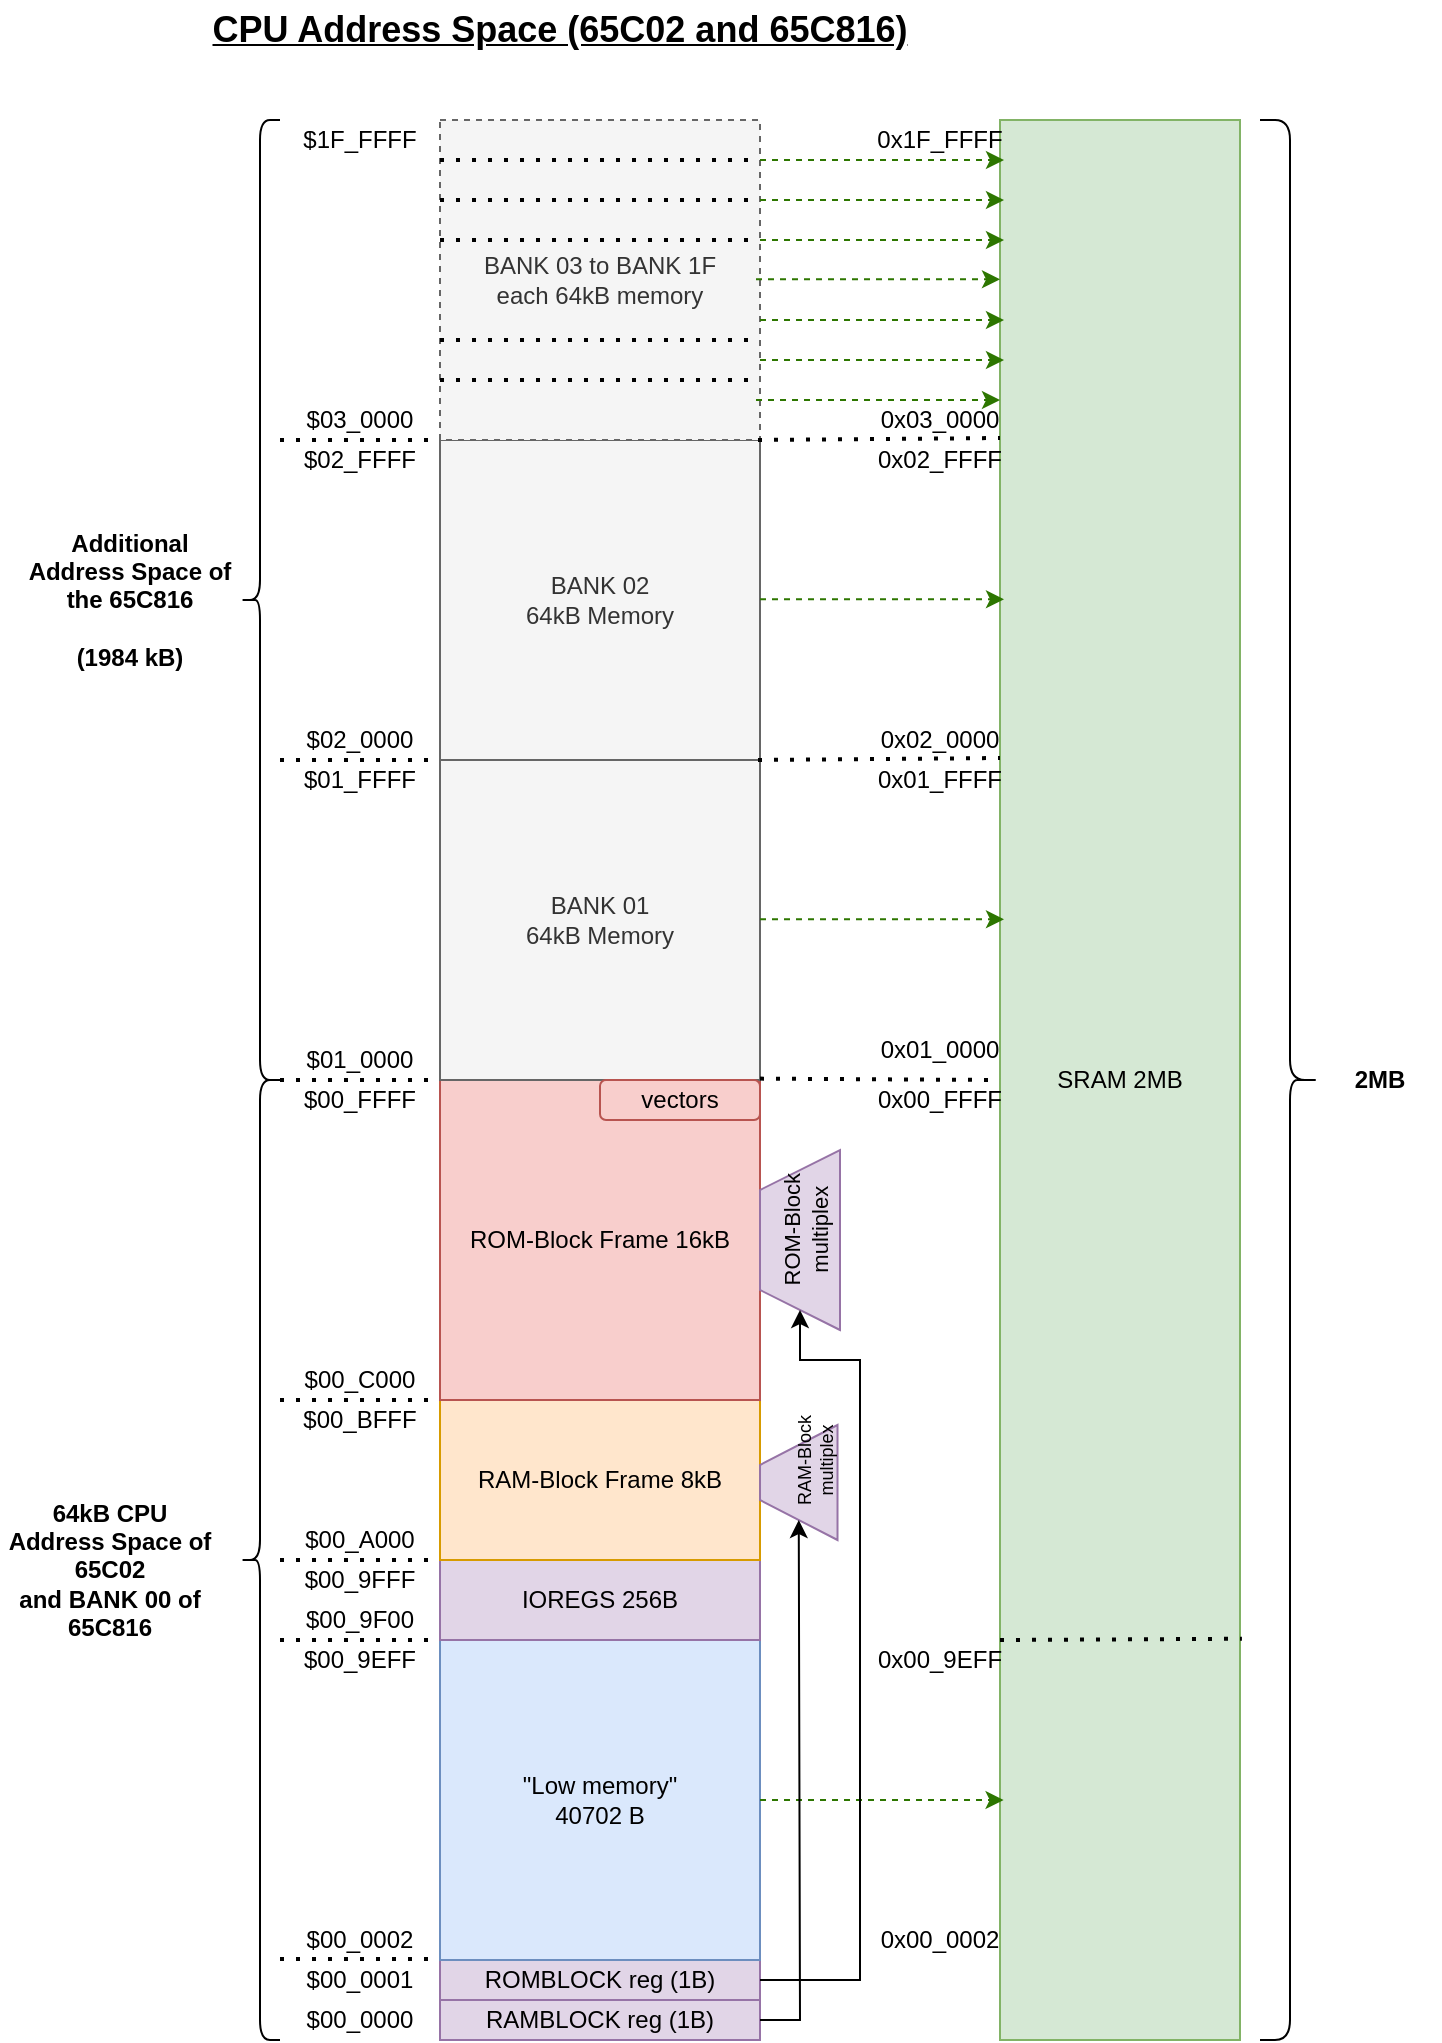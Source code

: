 <mxfile version="23.1.2" type="device">
  <diagram name="Stránka-1" id="9TbMdHD4nd3kqVQhIjSj">
    <mxGraphModel dx="1235" dy="1825" grid="1" gridSize="10" guides="1" tooltips="1" connect="1" arrows="1" fold="1" page="1" pageScale="1" pageWidth="827" pageHeight="1169" math="0" shadow="0">
      <root>
        <mxCell id="0" />
        <mxCell id="1" parent="0" />
        <mxCell id="b-667IZJgg0mZAFJ5Uud-1" value="RAMBLOCK reg (1B)" style="rounded=0;whiteSpace=wrap;html=1;fillColor=#e1d5e7;strokeColor=#9673a6;" vertex="1" parent="1">
          <mxGeometry x="320" y="780" width="160" height="20" as="geometry" />
        </mxCell>
        <mxCell id="b-667IZJgg0mZAFJ5Uud-4" value="ROMBLOCK reg (1B)" style="rounded=0;whiteSpace=wrap;html=1;fillColor=#e1d5e7;strokeColor=#9673a6;" vertex="1" parent="1">
          <mxGeometry x="320" y="760" width="160" height="20" as="geometry" />
        </mxCell>
        <mxCell id="b-667IZJgg0mZAFJ5Uud-6" value="&lt;div&gt;&quot;Low memory&quot; &lt;br&gt;40702 B&lt;br&gt;&lt;/div&gt;" style="rounded=0;whiteSpace=wrap;html=1;fillColor=#dae8fc;strokeColor=#6c8ebf;" vertex="1" parent="1">
          <mxGeometry x="320" y="600" width="160" height="160" as="geometry" />
        </mxCell>
        <mxCell id="b-667IZJgg0mZAFJ5Uud-7" value="$00_0000" style="text;html=1;strokeColor=none;fillColor=none;align=center;verticalAlign=middle;whiteSpace=wrap;rounded=0;" vertex="1" parent="1">
          <mxGeometry x="250" y="790" width="60" as="geometry" />
        </mxCell>
        <mxCell id="b-667IZJgg0mZAFJ5Uud-8" value="$00_0001" style="text;html=1;strokeColor=none;fillColor=none;align=center;verticalAlign=middle;whiteSpace=wrap;rounded=0;" vertex="1" parent="1">
          <mxGeometry x="250" y="770" width="60" as="geometry" />
        </mxCell>
        <mxCell id="b-667IZJgg0mZAFJ5Uud-9" value="$00_0002" style="text;html=1;strokeColor=none;fillColor=none;align=center;verticalAlign=middle;whiteSpace=wrap;rounded=0;" vertex="1" parent="1">
          <mxGeometry x="250" y="750" width="60" as="geometry" />
        </mxCell>
        <mxCell id="b-667IZJgg0mZAFJ5Uud-10" value="$00_9EFF" style="text;html=1;strokeColor=none;fillColor=none;align=center;verticalAlign=middle;whiteSpace=wrap;rounded=0;" vertex="1" parent="1">
          <mxGeometry x="250" y="610" width="60" as="geometry" />
        </mxCell>
        <mxCell id="b-667IZJgg0mZAFJ5Uud-11" value="IOREGS 256B" style="rounded=0;whiteSpace=wrap;html=1;fillColor=#e1d5e7;strokeColor=#9673a6;" vertex="1" parent="1">
          <mxGeometry x="320" y="560" width="160" height="40" as="geometry" />
        </mxCell>
        <mxCell id="b-667IZJgg0mZAFJ5Uud-12" value="$00_9F00" style="text;html=1;strokeColor=none;fillColor=none;align=center;verticalAlign=middle;whiteSpace=wrap;rounded=0;" vertex="1" parent="1">
          <mxGeometry x="250" y="590" width="60" as="geometry" />
        </mxCell>
        <mxCell id="b-667IZJgg0mZAFJ5Uud-13" value="$00_9FFF" style="text;html=1;strokeColor=none;fillColor=none;align=center;verticalAlign=middle;whiteSpace=wrap;rounded=0;" vertex="1" parent="1">
          <mxGeometry x="250" y="570" width="60" as="geometry" />
        </mxCell>
        <mxCell id="b-667IZJgg0mZAFJ5Uud-14" value="" style="endArrow=none;dashed=1;html=1;dashPattern=1 3;strokeWidth=2;rounded=0;entryX=0;entryY=1;entryDx=0;entryDy=0;" edge="1" parent="1" target="b-667IZJgg0mZAFJ5Uud-11">
          <mxGeometry width="50" height="50" relative="1" as="geometry">
            <mxPoint x="240" y="600" as="sourcePoint" />
            <mxPoint x="390" y="620" as="targetPoint" />
          </mxGeometry>
        </mxCell>
        <mxCell id="b-667IZJgg0mZAFJ5Uud-15" value="" style="endArrow=none;dashed=1;html=1;dashPattern=1 3;strokeWidth=2;rounded=0;entryX=0;entryY=1;entryDx=0;entryDy=0;" edge="1" parent="1">
          <mxGeometry width="50" height="50" relative="1" as="geometry">
            <mxPoint x="240" y="759.52" as="sourcePoint" />
            <mxPoint x="320" y="759.52" as="targetPoint" />
          </mxGeometry>
        </mxCell>
        <mxCell id="b-667IZJgg0mZAFJ5Uud-16" value="RAM-Block Frame 8kB" style="rounded=0;whiteSpace=wrap;html=1;fillColor=#ffe6cc;strokeColor=#d79b00;" vertex="1" parent="1">
          <mxGeometry x="320" y="480" width="160" height="80" as="geometry" />
        </mxCell>
        <mxCell id="b-667IZJgg0mZAFJ5Uud-17" value="ROM-Block Frame 16kB" style="rounded=0;whiteSpace=wrap;html=1;fillColor=#f8cecc;strokeColor=#b85450;" vertex="1" parent="1">
          <mxGeometry x="320" y="320" width="160" height="160" as="geometry" />
        </mxCell>
        <mxCell id="b-667IZJgg0mZAFJ5Uud-18" value="" style="endArrow=none;dashed=1;html=1;dashPattern=1 3;strokeWidth=2;rounded=0;entryX=0;entryY=1;entryDx=0;entryDy=0;" edge="1" parent="1">
          <mxGeometry width="50" height="50" relative="1" as="geometry">
            <mxPoint x="240" y="560" as="sourcePoint" />
            <mxPoint x="320" y="560" as="targetPoint" />
          </mxGeometry>
        </mxCell>
        <mxCell id="b-667IZJgg0mZAFJ5Uud-19" value="$00_A000" style="text;html=1;strokeColor=none;fillColor=none;align=center;verticalAlign=middle;whiteSpace=wrap;rounded=0;" vertex="1" parent="1">
          <mxGeometry x="250" y="550" width="60" as="geometry" />
        </mxCell>
        <mxCell id="b-667IZJgg0mZAFJ5Uud-20" value="$00_BFFF" style="text;html=1;strokeColor=none;fillColor=none;align=center;verticalAlign=middle;whiteSpace=wrap;rounded=0;" vertex="1" parent="1">
          <mxGeometry x="250" y="490" width="60" as="geometry" />
        </mxCell>
        <mxCell id="b-667IZJgg0mZAFJ5Uud-21" value="" style="endArrow=none;dashed=1;html=1;dashPattern=1 3;strokeWidth=2;rounded=0;entryX=0;entryY=1;entryDx=0;entryDy=0;" edge="1" parent="1">
          <mxGeometry width="50" height="50" relative="1" as="geometry">
            <mxPoint x="240" y="480" as="sourcePoint" />
            <mxPoint x="320" y="480" as="targetPoint" />
          </mxGeometry>
        </mxCell>
        <mxCell id="b-667IZJgg0mZAFJ5Uud-23" value="$00_C000" style="text;html=1;strokeColor=none;fillColor=none;align=center;verticalAlign=middle;whiteSpace=wrap;rounded=0;" vertex="1" parent="1">
          <mxGeometry x="250" y="470" width="60" as="geometry" />
        </mxCell>
        <mxCell id="b-667IZJgg0mZAFJ5Uud-24" value="$00_FFFF" style="text;html=1;strokeColor=none;fillColor=none;align=center;verticalAlign=middle;whiteSpace=wrap;rounded=0;" vertex="1" parent="1">
          <mxGeometry x="250" y="330" width="60" as="geometry" />
        </mxCell>
        <mxCell id="b-667IZJgg0mZAFJ5Uud-25" value="" style="shape=curlyBracket;whiteSpace=wrap;html=1;rounded=1;labelPosition=left;verticalLabelPosition=middle;align=right;verticalAlign=middle;" vertex="1" parent="1">
          <mxGeometry x="220" y="320" width="20" height="480" as="geometry" />
        </mxCell>
        <mxCell id="b-667IZJgg0mZAFJ5Uud-26" value="&lt;div&gt;&lt;span&gt;64kB CPU Address Space of&lt;/span&gt;&lt;br&gt;&lt;/div&gt;&lt;div&gt;65C02&lt;/div&gt;&lt;div&gt;and BANK 00 of 65C816&lt;/div&gt;" style="text;html=1;strokeColor=none;fillColor=none;align=center;verticalAlign=middle;whiteSpace=wrap;rounded=0;fontStyle=1" vertex="1" parent="1">
          <mxGeometry x="100" y="520" width="110" height="90" as="geometry" />
        </mxCell>
        <mxCell id="b-667IZJgg0mZAFJ5Uud-27" value="BANK 01&lt;br&gt;64kB Memory" style="rounded=0;whiteSpace=wrap;html=1;fillColor=#f5f5f5;strokeColor=#666666;fontColor=#333333;" vertex="1" parent="1">
          <mxGeometry x="320" y="160" width="160" height="160" as="geometry" />
        </mxCell>
        <mxCell id="b-667IZJgg0mZAFJ5Uud-28" value="&lt;div&gt;BANK 02&lt;/div&gt;&lt;div&gt;64kB Memory&lt;/div&gt;" style="rounded=0;whiteSpace=wrap;html=1;fillColor=#f5f5f5;fontColor=#333333;strokeColor=#666666;" vertex="1" parent="1">
          <mxGeometry x="320" width="160" height="160" as="geometry" />
        </mxCell>
        <mxCell id="b-667IZJgg0mZAFJ5Uud-29" value="&lt;div&gt;BANK 03 to BANK 1F&lt;/div&gt;&lt;div&gt;each 64kB memory&lt;br&gt;&lt;/div&gt;" style="rounded=0;whiteSpace=wrap;html=1;dashed=1;fillColor=#f5f5f5;fontColor=#333333;strokeColor=#666666;" vertex="1" parent="1">
          <mxGeometry x="320" y="-160" width="160" height="160" as="geometry" />
        </mxCell>
        <mxCell id="b-667IZJgg0mZAFJ5Uud-30" value="" style="shape=curlyBracket;whiteSpace=wrap;html=1;rounded=1;labelPosition=left;verticalLabelPosition=middle;align=right;verticalAlign=middle;" vertex="1" parent="1">
          <mxGeometry x="220" y="-160" width="20" height="480" as="geometry" />
        </mxCell>
        <mxCell id="b-667IZJgg0mZAFJ5Uud-31" value="&lt;div&gt;&lt;span&gt;Additional Address Space of the 65C816&lt;br&gt;&lt;/span&gt;&lt;/div&gt;&lt;br&gt;(1984 kB)" style="text;html=1;strokeColor=none;fillColor=none;align=center;verticalAlign=middle;whiteSpace=wrap;rounded=0;fontStyle=1" vertex="1" parent="1">
          <mxGeometry x="110" y="35" width="110" height="90" as="geometry" />
        </mxCell>
        <mxCell id="b-667IZJgg0mZAFJ5Uud-34" value="" style="endArrow=none;dashed=1;html=1;dashPattern=1 3;strokeWidth=2;rounded=0;entryX=0;entryY=1;entryDx=0;entryDy=0;" edge="1" parent="1">
          <mxGeometry width="50" height="50" relative="1" as="geometry">
            <mxPoint x="240" y="320" as="sourcePoint" />
            <mxPoint x="320" y="320" as="targetPoint" />
          </mxGeometry>
        </mxCell>
        <mxCell id="b-667IZJgg0mZAFJ5Uud-35" value="$01_0000" style="text;html=1;strokeColor=none;fillColor=none;align=center;verticalAlign=middle;whiteSpace=wrap;rounded=0;" vertex="1" parent="1">
          <mxGeometry x="250" y="310" width="60" as="geometry" />
        </mxCell>
        <mxCell id="b-667IZJgg0mZAFJ5Uud-36" value="$01_FFFF" style="text;html=1;strokeColor=none;fillColor=none;align=center;verticalAlign=middle;whiteSpace=wrap;rounded=0;" vertex="1" parent="1">
          <mxGeometry x="250" y="170" width="60" as="geometry" />
        </mxCell>
        <mxCell id="b-667IZJgg0mZAFJ5Uud-37" value="$02_0000" style="text;html=1;strokeColor=none;fillColor=none;align=center;verticalAlign=middle;whiteSpace=wrap;rounded=0;" vertex="1" parent="1">
          <mxGeometry x="250" y="150" width="60" as="geometry" />
        </mxCell>
        <mxCell id="b-667IZJgg0mZAFJ5Uud-38" value="$02_FFFF" style="text;html=1;strokeColor=none;fillColor=none;align=center;verticalAlign=middle;whiteSpace=wrap;rounded=0;" vertex="1" parent="1">
          <mxGeometry x="250" y="10" width="60" as="geometry" />
        </mxCell>
        <mxCell id="b-667IZJgg0mZAFJ5Uud-39" value="$03_0000" style="text;html=1;strokeColor=none;fillColor=none;align=center;verticalAlign=middle;whiteSpace=wrap;rounded=0;" vertex="1" parent="1">
          <mxGeometry x="250" y="-10" width="60" as="geometry" />
        </mxCell>
        <mxCell id="b-667IZJgg0mZAFJ5Uud-40" value="$1F_FFFF" style="text;html=1;strokeColor=none;fillColor=none;align=center;verticalAlign=middle;whiteSpace=wrap;rounded=0;" vertex="1" parent="1">
          <mxGeometry x="250" y="-150" width="60" as="geometry" />
        </mxCell>
        <mxCell id="b-667IZJgg0mZAFJ5Uud-42" value="" style="endArrow=none;dashed=1;html=1;dashPattern=1 3;strokeWidth=2;rounded=0;entryX=0;entryY=1;entryDx=0;entryDy=0;" edge="1" parent="1">
          <mxGeometry width="50" height="50" relative="1" as="geometry">
            <mxPoint x="240" y="160" as="sourcePoint" />
            <mxPoint x="320" y="160" as="targetPoint" />
          </mxGeometry>
        </mxCell>
        <mxCell id="b-667IZJgg0mZAFJ5Uud-43" value="" style="endArrow=none;dashed=1;html=1;dashPattern=1 3;strokeWidth=2;rounded=0;entryX=0;entryY=1;entryDx=0;entryDy=0;" edge="1" parent="1">
          <mxGeometry width="50" height="50" relative="1" as="geometry">
            <mxPoint x="240" as="sourcePoint" />
            <mxPoint x="320" as="targetPoint" />
          </mxGeometry>
        </mxCell>
        <mxCell id="b-667IZJgg0mZAFJ5Uud-44" value="" style="endArrow=none;dashed=1;html=1;dashPattern=1 3;strokeWidth=2;rounded=0;" edge="1" parent="1">
          <mxGeometry width="50" height="50" relative="1" as="geometry">
            <mxPoint x="320" y="-30" as="sourcePoint" />
            <mxPoint x="480" y="-30" as="targetPoint" />
          </mxGeometry>
        </mxCell>
        <mxCell id="b-667IZJgg0mZAFJ5Uud-45" value="" style="endArrow=none;dashed=1;html=1;dashPattern=1 3;strokeWidth=2;rounded=0;" edge="1" parent="1">
          <mxGeometry width="50" height="50" relative="1" as="geometry">
            <mxPoint x="320" y="-50" as="sourcePoint" />
            <mxPoint x="480" y="-50" as="targetPoint" />
          </mxGeometry>
        </mxCell>
        <mxCell id="b-667IZJgg0mZAFJ5Uud-46" value="" style="endArrow=none;dashed=1;html=1;dashPattern=1 3;strokeWidth=2;rounded=0;" edge="1" parent="1">
          <mxGeometry width="50" height="50" relative="1" as="geometry">
            <mxPoint x="320" y="-100" as="sourcePoint" />
            <mxPoint x="480" y="-100" as="targetPoint" />
          </mxGeometry>
        </mxCell>
        <mxCell id="b-667IZJgg0mZAFJ5Uud-47" value="" style="endArrow=none;dashed=1;html=1;dashPattern=1 3;strokeWidth=2;rounded=0;" edge="1" parent="1">
          <mxGeometry width="50" height="50" relative="1" as="geometry">
            <mxPoint x="320" y="-120" as="sourcePoint" />
            <mxPoint x="480" y="-120" as="targetPoint" />
          </mxGeometry>
        </mxCell>
        <mxCell id="b-667IZJgg0mZAFJ5Uud-48" value="" style="endArrow=none;dashed=1;html=1;dashPattern=1 3;strokeWidth=2;rounded=0;" edge="1" parent="1">
          <mxGeometry width="50" height="50" relative="1" as="geometry">
            <mxPoint x="320" y="-140" as="sourcePoint" />
            <mxPoint x="480" y="-140" as="targetPoint" />
          </mxGeometry>
        </mxCell>
        <mxCell id="b-667IZJgg0mZAFJ5Uud-49" value="SRAM 2MB" style="rounded=0;whiteSpace=wrap;html=1;fillColor=#d5e8d4;strokeColor=#82b366;" vertex="1" parent="1">
          <mxGeometry x="600" y="-160" width="120" height="960" as="geometry" />
        </mxCell>
        <mxCell id="b-667IZJgg0mZAFJ5Uud-50" value="" style="shape=curlyBracket;whiteSpace=wrap;html=1;rounded=1;flipH=1;labelPosition=right;verticalLabelPosition=middle;align=left;verticalAlign=middle;" vertex="1" parent="1">
          <mxGeometry x="730" y="-160" width="30" height="960" as="geometry" />
        </mxCell>
        <mxCell id="b-667IZJgg0mZAFJ5Uud-51" value="2MB" style="text;html=1;strokeColor=none;fillColor=none;align=center;verticalAlign=middle;whiteSpace=wrap;rounded=0;fontStyle=1" vertex="1" parent="1">
          <mxGeometry x="760" y="305" width="60" height="30" as="geometry" />
        </mxCell>
        <mxCell id="b-667IZJgg0mZAFJ5Uud-52" value="" style="endArrow=none;dashed=1;html=1;dashPattern=1 3;strokeWidth=2;rounded=0;entryX=1.008;entryY=0.791;entryDx=0;entryDy=0;entryPerimeter=0;" edge="1" parent="1" target="b-667IZJgg0mZAFJ5Uud-49">
          <mxGeometry width="50" height="50" relative="1" as="geometry">
            <mxPoint x="600" y="600" as="sourcePoint" />
            <mxPoint x="680" y="600" as="targetPoint" />
          </mxGeometry>
        </mxCell>
        <mxCell id="b-667IZJgg0mZAFJ5Uud-53" value="" style="endArrow=classic;html=1;rounded=0;entryX=0.015;entryY=0.875;entryDx=0;entryDy=0;entryPerimeter=0;dashed=1;fillColor=#60a917;strokeColor=#2D7600;" edge="1" parent="1" target="b-667IZJgg0mZAFJ5Uud-49">
          <mxGeometry width="50" height="50" relative="1" as="geometry">
            <mxPoint x="480" y="680" as="sourcePoint" />
            <mxPoint x="530" y="630" as="targetPoint" />
          </mxGeometry>
        </mxCell>
        <mxCell id="b-667IZJgg0mZAFJ5Uud-54" value="0x00_0002" style="text;html=1;strokeColor=none;fillColor=none;align=center;verticalAlign=middle;whiteSpace=wrap;rounded=0;" vertex="1" parent="1">
          <mxGeometry x="540" y="750" width="60" as="geometry" />
        </mxCell>
        <mxCell id="b-667IZJgg0mZAFJ5Uud-55" value="0x00_9EFF" style="text;html=1;strokeColor=none;fillColor=none;align=center;verticalAlign=middle;whiteSpace=wrap;rounded=0;" vertex="1" parent="1">
          <mxGeometry x="540" y="610" width="60" as="geometry" />
        </mxCell>
        <mxCell id="b-667IZJgg0mZAFJ5Uud-56" value="" style="shape=trapezoid;perimeter=trapezoidPerimeter;whiteSpace=wrap;html=1;fixedSize=1;rotation=-90;fillColor=#e1d5e7;strokeColor=#9673a6;" vertex="1" parent="1">
          <mxGeometry x="455" y="380" width="90" height="40" as="geometry" />
        </mxCell>
        <mxCell id="b-667IZJgg0mZAFJ5Uud-57" value="" style="shape=trapezoid;perimeter=trapezoidPerimeter;whiteSpace=wrap;html=1;fixedSize=1;rotation=-90;fillColor=#e1d5e7;strokeColor=#9673a6;" vertex="1" parent="1">
          <mxGeometry x="470.63" y="501.88" width="57.5" height="38.75" as="geometry" />
        </mxCell>
        <mxCell id="b-667IZJgg0mZAFJ5Uud-73" value="" style="edgeStyle=orthogonalEdgeStyle;rounded=0;orthogonalLoop=1;jettySize=auto;html=1;" edge="1" parent="1" source="b-667IZJgg0mZAFJ5Uud-59" target="b-667IZJgg0mZAFJ5Uud-49">
          <mxGeometry relative="1" as="geometry" />
        </mxCell>
        <mxCell id="b-667IZJgg0mZAFJ5Uud-59" value="0x01_0000" style="text;html=1;strokeColor=none;fillColor=none;align=center;verticalAlign=middle;whiteSpace=wrap;rounded=0;" vertex="1" parent="1">
          <mxGeometry x="540" y="305" width="60" as="geometry" />
        </mxCell>
        <mxCell id="b-667IZJgg0mZAFJ5Uud-60" value="" style="endArrow=none;dashed=1;html=1;dashPattern=1 3;strokeWidth=2;rounded=0;entryX=1.008;entryY=0.791;entryDx=0;entryDy=0;entryPerimeter=0;" edge="1" parent="1">
          <mxGeometry width="50" height="50" relative="1" as="geometry">
            <mxPoint x="479" y="160" as="sourcePoint" />
            <mxPoint x="600" y="159" as="targetPoint" />
          </mxGeometry>
        </mxCell>
        <mxCell id="b-667IZJgg0mZAFJ5Uud-61" value="0x01_FFFF" style="text;html=1;strokeColor=none;fillColor=none;align=center;verticalAlign=middle;whiteSpace=wrap;rounded=0;" vertex="1" parent="1">
          <mxGeometry x="540" y="170" width="60" as="geometry" />
        </mxCell>
        <mxCell id="b-667IZJgg0mZAFJ5Uud-62" value="" style="endArrow=classic;html=1;rounded=0;entryX=0.015;entryY=0.875;entryDx=0;entryDy=0;entryPerimeter=0;dashed=1;fillColor=#60a917;strokeColor=#2D7600;" edge="1" parent="1">
          <mxGeometry width="50" height="50" relative="1" as="geometry">
            <mxPoint x="480" y="239.67" as="sourcePoint" />
            <mxPoint x="602" y="239.67" as="targetPoint" />
          </mxGeometry>
        </mxCell>
        <mxCell id="b-667IZJgg0mZAFJ5Uud-63" value="" style="endArrow=classic;html=1;rounded=0;entryX=0.015;entryY=0.875;entryDx=0;entryDy=0;entryPerimeter=0;dashed=1;fillColor=#60a917;strokeColor=#2D7600;" edge="1" parent="1">
          <mxGeometry width="50" height="50" relative="1" as="geometry">
            <mxPoint x="480" y="79.67" as="sourcePoint" />
            <mxPoint x="602" y="79.67" as="targetPoint" />
          </mxGeometry>
        </mxCell>
        <mxCell id="b-667IZJgg0mZAFJ5Uud-64" value="" style="endArrow=classic;html=1;rounded=0;entryX=0.015;entryY=0.875;entryDx=0;entryDy=0;entryPerimeter=0;fillColor=#60a917;strokeColor=#2D7600;dashed=1;" edge="1" parent="1">
          <mxGeometry width="50" height="50" relative="1" as="geometry">
            <mxPoint x="478" y="-20.0" as="sourcePoint" />
            <mxPoint x="600" y="-20.0" as="targetPoint" />
          </mxGeometry>
        </mxCell>
        <mxCell id="b-667IZJgg0mZAFJ5Uud-65" value="" style="endArrow=classic;html=1;rounded=0;entryX=0.015;entryY=0.875;entryDx=0;entryDy=0;entryPerimeter=0;fillColor=#60a917;strokeColor=#2D7600;dashed=1;" edge="1" parent="1">
          <mxGeometry width="50" height="50" relative="1" as="geometry">
            <mxPoint x="480" y="-40" as="sourcePoint" />
            <mxPoint x="602" y="-40" as="targetPoint" />
          </mxGeometry>
        </mxCell>
        <mxCell id="b-667IZJgg0mZAFJ5Uud-66" value="" style="endArrow=classic;html=1;rounded=0;entryX=0.015;entryY=0.875;entryDx=0;entryDy=0;entryPerimeter=0;fillColor=#60a917;strokeColor=#2D7600;dashed=1;" edge="1" parent="1">
          <mxGeometry width="50" height="50" relative="1" as="geometry">
            <mxPoint x="478" y="-80.33" as="sourcePoint" />
            <mxPoint x="600" y="-80.33" as="targetPoint" />
          </mxGeometry>
        </mxCell>
        <mxCell id="b-667IZJgg0mZAFJ5Uud-67" value="" style="endArrow=classic;html=1;rounded=0;entryX=0.015;entryY=0.875;entryDx=0;entryDy=0;entryPerimeter=0;fillColor=#60a917;strokeColor=#2D7600;dashed=1;" edge="1" parent="1">
          <mxGeometry width="50" height="50" relative="1" as="geometry">
            <mxPoint x="480" y="-100" as="sourcePoint" />
            <mxPoint x="602" y="-100" as="targetPoint" />
          </mxGeometry>
        </mxCell>
        <mxCell id="b-667IZJgg0mZAFJ5Uud-68" value="" style="endArrow=classic;html=1;rounded=0;entryX=0.015;entryY=0.875;entryDx=0;entryDy=0;entryPerimeter=0;fillColor=#60a917;strokeColor=#2D7600;dashed=1;" edge="1" parent="1">
          <mxGeometry width="50" height="50" relative="1" as="geometry">
            <mxPoint x="480" y="-60" as="sourcePoint" />
            <mxPoint x="602" y="-60" as="targetPoint" />
          </mxGeometry>
        </mxCell>
        <mxCell id="b-667IZJgg0mZAFJ5Uud-69" value="" style="endArrow=classic;html=1;rounded=0;entryX=0.015;entryY=0.875;entryDx=0;entryDy=0;entryPerimeter=0;fillColor=#60a917;strokeColor=#2D7600;dashed=1;" edge="1" parent="1">
          <mxGeometry width="50" height="50" relative="1" as="geometry">
            <mxPoint x="480" y="-120.0" as="sourcePoint" />
            <mxPoint x="602" y="-120.0" as="targetPoint" />
          </mxGeometry>
        </mxCell>
        <mxCell id="b-667IZJgg0mZAFJ5Uud-70" value="" style="endArrow=classic;html=1;rounded=0;entryX=0.015;entryY=0.875;entryDx=0;entryDy=0;entryPerimeter=0;fillColor=#60a917;strokeColor=#2D7600;dashed=1;" edge="1" parent="1">
          <mxGeometry width="50" height="50" relative="1" as="geometry">
            <mxPoint x="480" y="-140.0" as="sourcePoint" />
            <mxPoint x="602" y="-140.0" as="targetPoint" />
          </mxGeometry>
        </mxCell>
        <mxCell id="b-667IZJgg0mZAFJ5Uud-71" value="" style="endArrow=none;dashed=1;html=1;dashPattern=1 3;strokeWidth=2;rounded=0;entryX=1.008;entryY=0.791;entryDx=0;entryDy=0;entryPerimeter=0;" edge="1" parent="1">
          <mxGeometry width="50" height="50" relative="1" as="geometry">
            <mxPoint x="479" as="sourcePoint" />
            <mxPoint x="600" y="-1" as="targetPoint" />
          </mxGeometry>
        </mxCell>
        <mxCell id="b-667IZJgg0mZAFJ5Uud-72" value="0x02_FFFF" style="text;html=1;strokeColor=none;fillColor=none;align=center;verticalAlign=middle;whiteSpace=wrap;rounded=0;" vertex="1" parent="1">
          <mxGeometry x="540" y="10" width="60" as="geometry" />
        </mxCell>
        <mxCell id="b-667IZJgg0mZAFJ5Uud-74" value="0x02_0000" style="text;html=1;strokeColor=none;fillColor=none;align=center;verticalAlign=middle;whiteSpace=wrap;rounded=0;" vertex="1" parent="1">
          <mxGeometry x="540" y="150" width="60" as="geometry" />
        </mxCell>
        <mxCell id="b-667IZJgg0mZAFJ5Uud-75" value="0x1F_FFFF" style="text;html=1;strokeColor=none;fillColor=none;align=center;verticalAlign=middle;whiteSpace=wrap;rounded=0;" vertex="1" parent="1">
          <mxGeometry x="540" y="-150" width="60" as="geometry" />
        </mxCell>
        <mxCell id="b-667IZJgg0mZAFJ5Uud-76" value="0x03_0000" style="text;html=1;strokeColor=none;fillColor=none;align=center;verticalAlign=middle;whiteSpace=wrap;rounded=0;" vertex="1" parent="1">
          <mxGeometry x="540" y="-17.5" width="60" height="15" as="geometry" />
        </mxCell>
        <mxCell id="b-667IZJgg0mZAFJ5Uud-77" value="" style="endArrow=classic;html=1;rounded=0;entryX=0;entryY=0.5;entryDx=0;entryDy=0;" edge="1" parent="1" target="b-667IZJgg0mZAFJ5Uud-57">
          <mxGeometry width="50" height="50" relative="1" as="geometry">
            <mxPoint x="480" y="790" as="sourcePoint" />
            <mxPoint x="530" y="740" as="targetPoint" />
            <Array as="points">
              <mxPoint x="500" y="790" />
            </Array>
          </mxGeometry>
        </mxCell>
        <mxCell id="b-667IZJgg0mZAFJ5Uud-78" value="" style="endArrow=classic;html=1;rounded=0;exitX=1;exitY=0.5;exitDx=0;exitDy=0;entryX=0;entryY=0.5;entryDx=0;entryDy=0;" edge="1" parent="1" source="b-667IZJgg0mZAFJ5Uud-4" target="b-667IZJgg0mZAFJ5Uud-56">
          <mxGeometry width="50" height="50" relative="1" as="geometry">
            <mxPoint x="360" y="690" as="sourcePoint" />
            <mxPoint x="410" y="640" as="targetPoint" />
            <Array as="points">
              <mxPoint x="530" y="770" />
              <mxPoint x="530" y="460" />
              <mxPoint x="500" y="460" />
            </Array>
          </mxGeometry>
        </mxCell>
        <mxCell id="b-667IZJgg0mZAFJ5Uud-79" value="ROM-Block multiplex" style="text;html=1;strokeColor=none;fillColor=none;align=center;verticalAlign=middle;whiteSpace=wrap;rounded=0;rotation=-90;fontSize=11;" vertex="1" parent="1">
          <mxGeometry x="470.63" y="380" width="65" height="30" as="geometry" />
        </mxCell>
        <mxCell id="b-667IZJgg0mZAFJ5Uud-81" value="RAM-Block multiplex" style="text;html=1;strokeColor=none;fillColor=none;align=center;verticalAlign=middle;whiteSpace=wrap;rounded=0;rotation=-90;fontSize=9;" vertex="1" parent="1">
          <mxGeometry x="480" y="495" width="55" height="30" as="geometry" />
        </mxCell>
        <mxCell id="b-667IZJgg0mZAFJ5Uud-82" value="0x00_FFFF" style="text;html=1;strokeColor=none;fillColor=none;align=center;verticalAlign=middle;whiteSpace=wrap;rounded=0;" vertex="1" parent="1">
          <mxGeometry x="540" y="330" width="60" as="geometry" />
        </mxCell>
        <mxCell id="b-667IZJgg0mZAFJ5Uud-84" value="" style="endArrow=none;dashed=1;html=1;dashPattern=1 3;strokeWidth=2;rounded=0;entryX=0;entryY=0.5;entryDx=0;entryDy=0;" edge="1" parent="1" target="b-667IZJgg0mZAFJ5Uud-49">
          <mxGeometry width="50" height="50" relative="1" as="geometry">
            <mxPoint x="480" y="319.31" as="sourcePoint" />
            <mxPoint x="560" y="319.31" as="targetPoint" />
          </mxGeometry>
        </mxCell>
        <mxCell id="b-667IZJgg0mZAFJ5Uud-85" value="vectors" style="rounded=1;whiteSpace=wrap;html=1;fillColor=#f8cecc;strokeColor=#b85450;" vertex="1" parent="1">
          <mxGeometry x="400" y="320" width="80" height="20" as="geometry" />
        </mxCell>
        <mxCell id="b-667IZJgg0mZAFJ5Uud-86" value="CPU Address Space (65C02 and 65C816)" style="text;html=1;strokeColor=none;fillColor=none;align=center;verticalAlign=middle;whiteSpace=wrap;rounded=0;fontSize=18;fontStyle=5" vertex="1" parent="1">
          <mxGeometry x="190" y="-220" width="380" height="30" as="geometry" />
        </mxCell>
      </root>
    </mxGraphModel>
  </diagram>
</mxfile>
